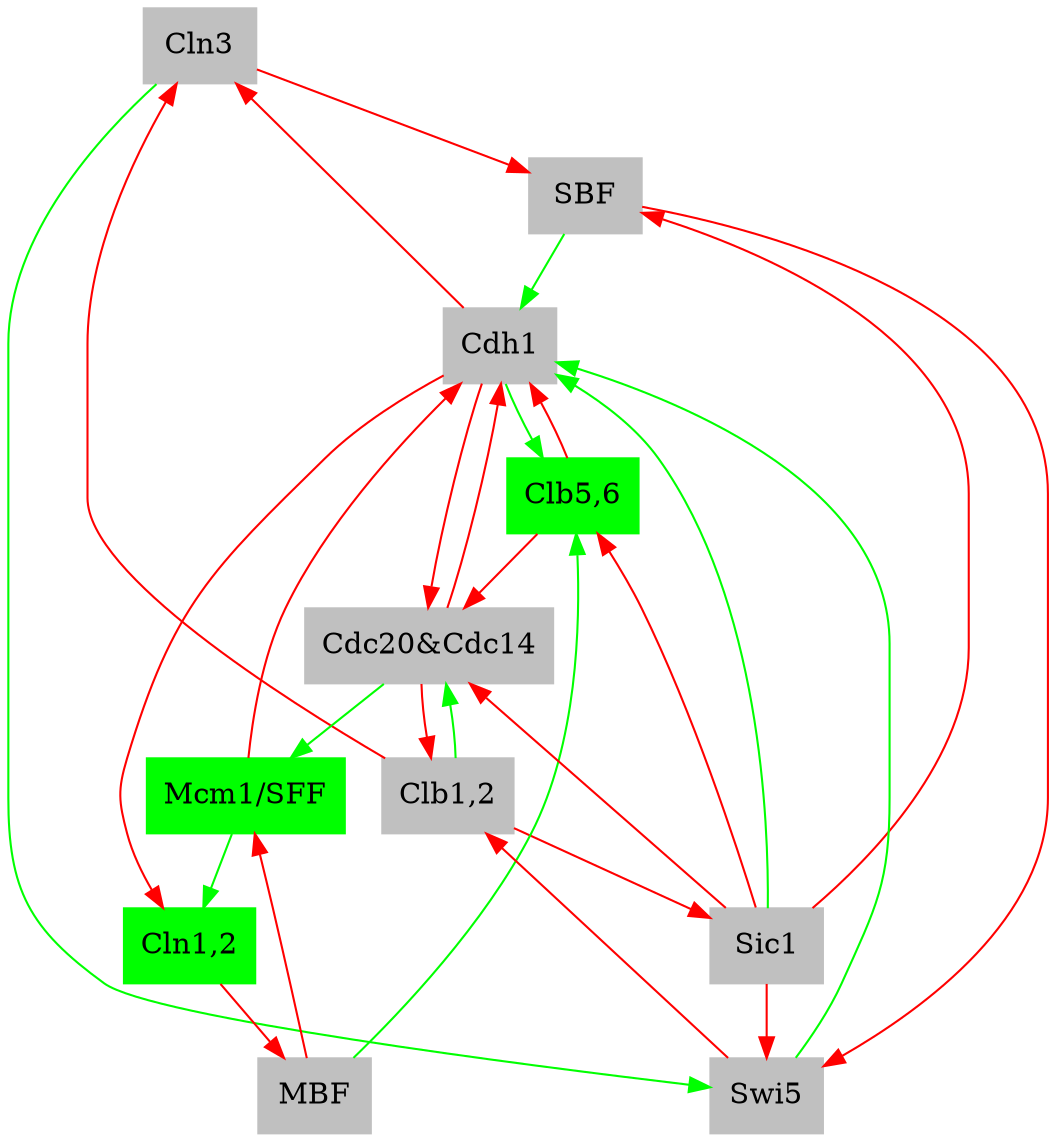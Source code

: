 digraph 00010001001  {
"Cln3" [shape=box, color=gray, style=filled];
	edge [color=red]; 
	"Cdh1" -> "Cln3";
	"Clb1,2" -> "Cln3";
"MBF" [shape=box, color=gray, style=filled];
	edge [color=red]; 
	"Cln1,2" -> "MBF";
"SBF" [shape=box, color=gray, style=filled];
	edge [color=red]; 
	"Cln3" -> "SBF";
	"Sic1" -> "SBF";
"Cln1,2" [shape=box, color=green, style=filled];
	edge [color=green]; 
	"Mcm1/SFF" -> "Cln1,2";
	edge [color=red]; 
	"Cdh1" -> "Cln1,2";
"Cdh1" [shape=box, color=gray, style=filled];
	edge [color=green]; 
	"SBF" -> "Cdh1";
	"Sic1" -> "Cdh1";
	"Swi5" -> "Cdh1";
	edge [color=red]; 
	"Cdc20&Cdc14" -> "Cdh1";
	"Clb5,6" -> "Cdh1";
	"Mcm1/SFF" -> "Cdh1";
"Swi5" [shape=box, color=gray, style=filled];
	edge [color=green]; 
	"Cln3" -> "Swi5";
	edge [color=red]; 
	"SBF" -> "Swi5";
	"Sic1" -> "Swi5";
"Cdc20&Cdc14" [shape=box, color=gray, style=filled];
	edge [color=green]; 
	"Clb1,2" -> "Cdc20&Cdc14";
	edge [color=red]; 
	"Cdh1" -> "Cdc20&Cdc14";
	"Clb5,6" -> "Cdc20&Cdc14";
	"Sic1" -> "Cdc20&Cdc14";
"Clb5,6" [shape=box, color=green, style=filled];
	edge [color=green]; 
	"Cdh1" -> "Clb5,6";
	"MBF" -> "Clb5,6";
	edge [color=red]; 
	"Sic1" -> "Clb5,6";
"Sic1" [shape=box, color=gray, style=filled];
	edge [color=red]; 
	"Clb1,2" -> "Sic1";
"Clb1,2" [shape=box, color=gray, style=filled];
	edge [color=red]; 
	"Cdc20&Cdc14" -> "Clb1,2";
	"Swi5" -> "Clb1,2";
"Mcm1/SFF" [shape=box, color=green, style=filled];
	edge [color=green]; 
	"Cdc20&Cdc14" -> "Mcm1/SFF";
	edge [color=red]; 
	"MBF" -> "Mcm1/SFF";

}